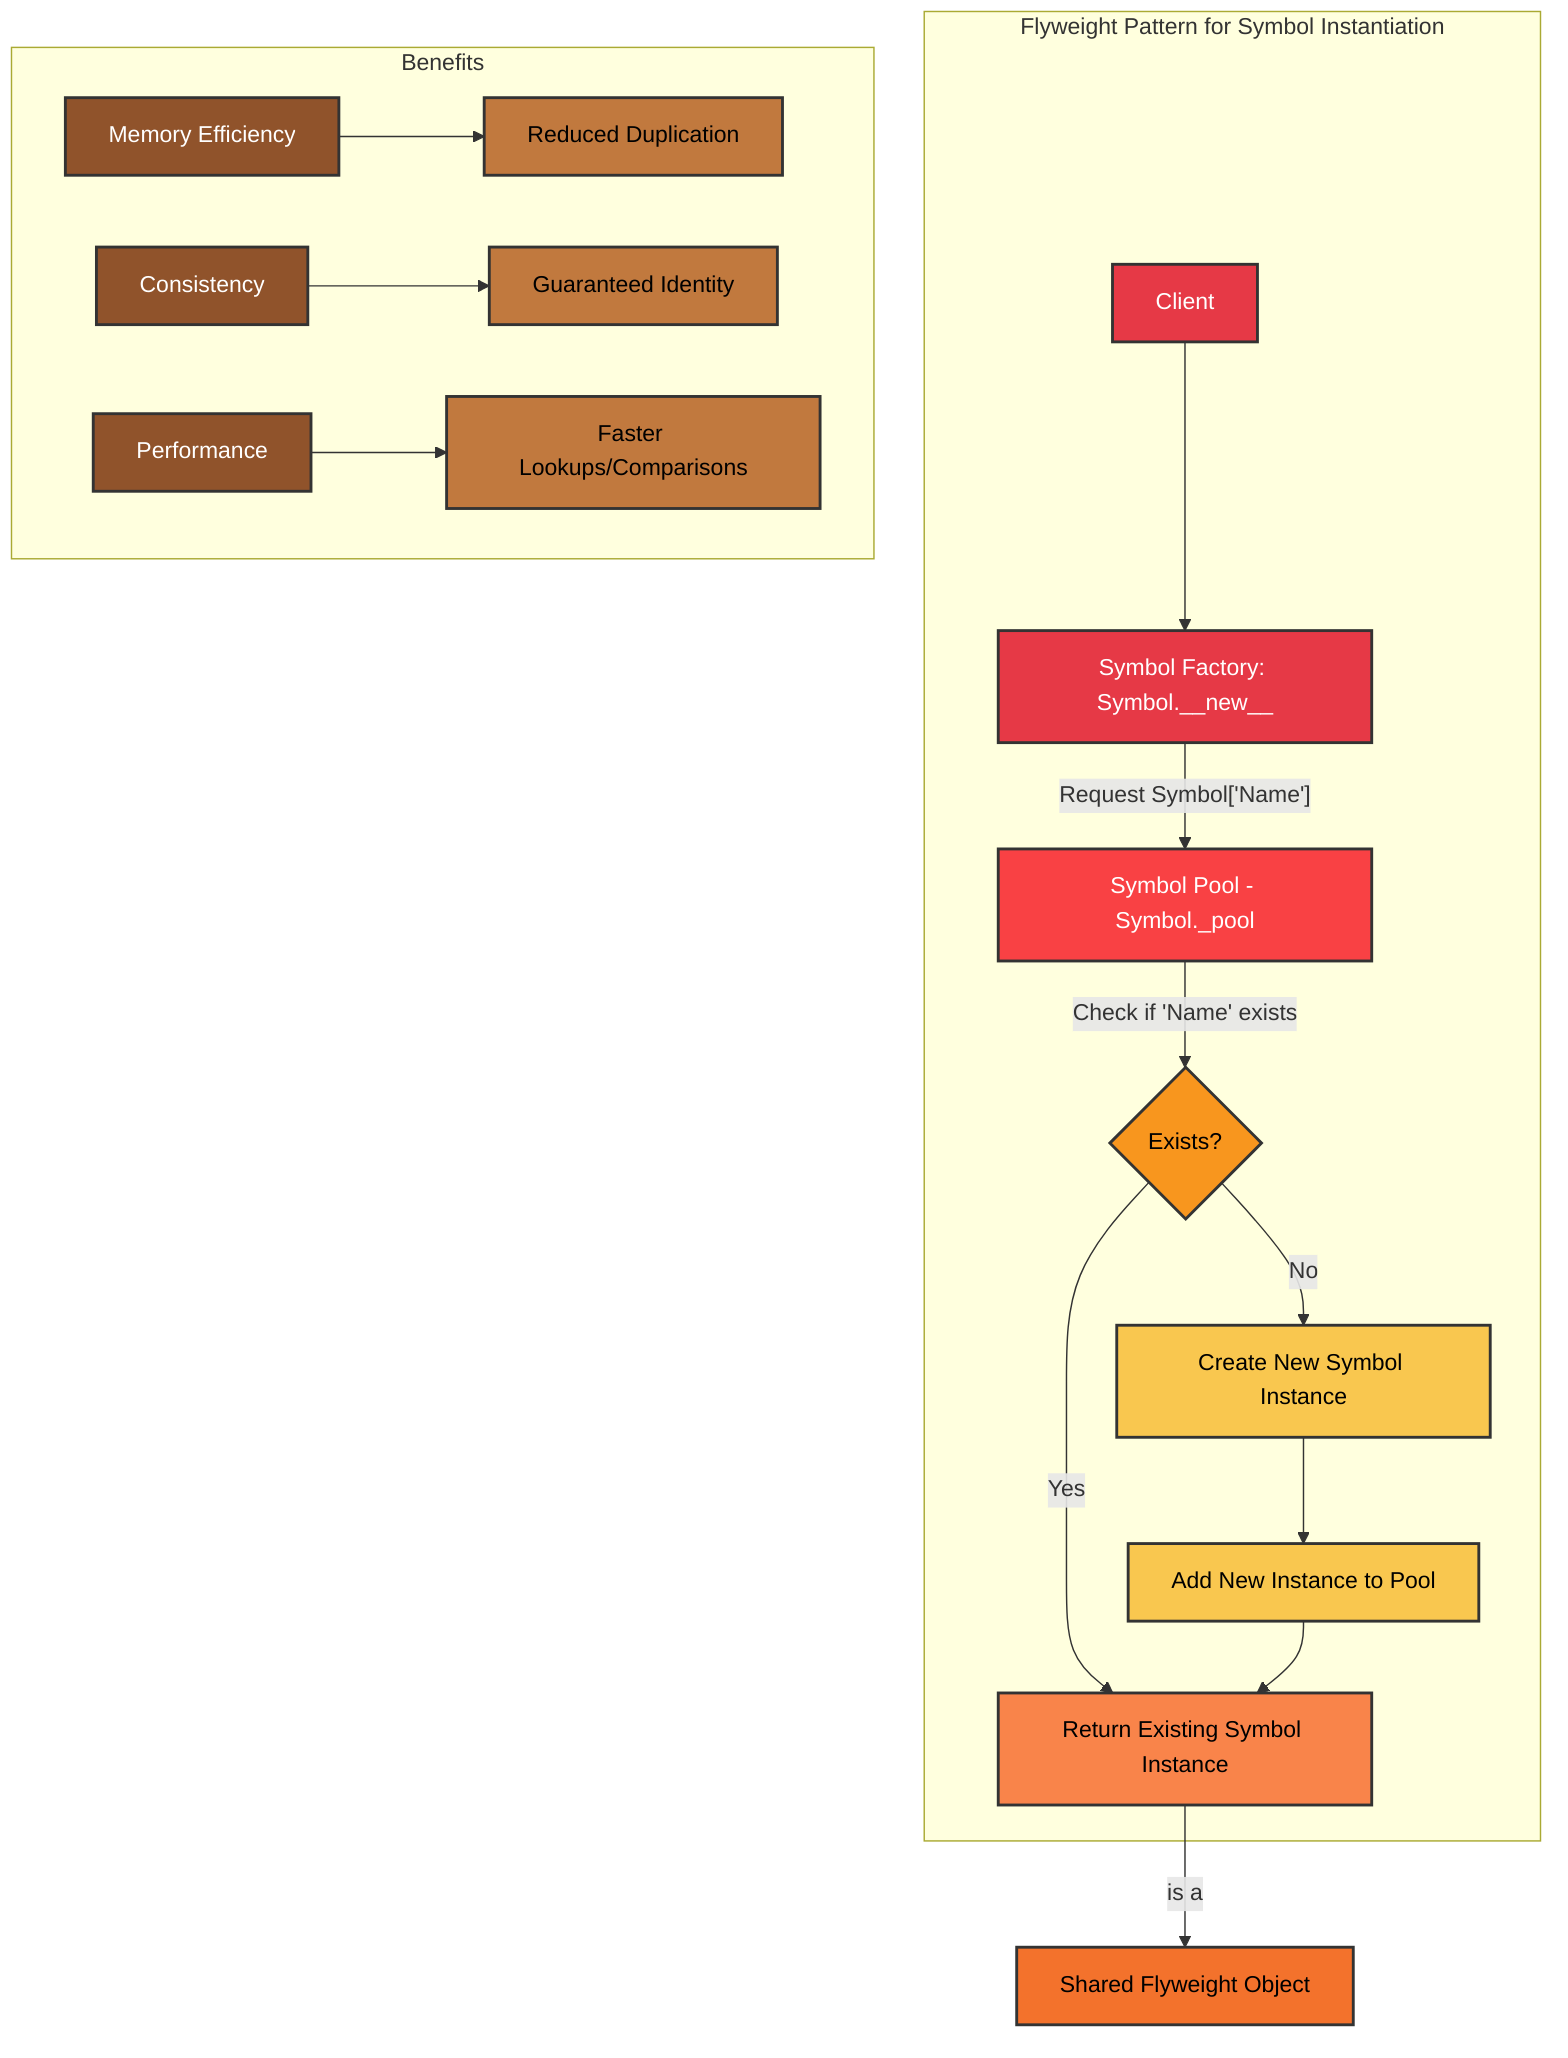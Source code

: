 graph TB
    subgraph "Flyweight Pattern for Symbol Instantiation"
        A[Client] --> B[Symbol Factory: Symbol.__new__];
        B -- "Request Symbol['Name']" --> C[Symbol Pool - Symbol._pool];
        C -- "Check if 'Name' exists" --> D{Exists?};
        D -- "Yes" --> E[Return Existing Symbol Instance];
        D -- "No" --> F[Create New Symbol Instance];
        F --> G[Add New Instance to Pool];
        G --> E;
    end

    subgraph "Benefits"
        H[Memory Efficiency] --> I[Reduced Duplication];
        J[Consistency] --> K[Guaranteed Identity];
        L[Performance] --> M[Faster Lookups/Comparisons];
    end

    E -- "is a" --> N[Shared Flyweight Object];

    %% Main process flow - warm red/orange tones
    style A fill:#e63946,stroke:#333,stroke-width:2px,color:#FFFFFF;
    style B fill:#e63946,stroke:#333,stroke-width:2px,color:#FFFFFF;
    style C fill:#f94144,stroke:#333,stroke-width:2px,color:#FFFFFF;
    style D fill:#f8961e,stroke:#333,stroke-width:2px,color:#000000;
    style E fill:#f9844a,stroke:#333,stroke-width:2px,color:#000000;
    style F fill:#f9c74f,stroke:#333,stroke-width:2px,color:#000000;
    style G fill:#f9c74f,stroke:#333,stroke-width:2px,color:#000000;
    style N fill:#f3722c,stroke:#333,stroke-width:2px,color:#000000;

    %% Benefits section - warm purple/brown tones
    style H fill:#90532b,stroke:#333,stroke-width:2px,color:#FFFFFF;
    style I fill:#c1793e,stroke:#333,stroke-width:2px,color:#000000;
    style J fill:#90532b,stroke:#333,stroke-width:2px,color:#FFFFFF;
    style K fill:#c1793e,stroke:#333,stroke-width:2px,color:#000000;
    style L fill:#90532b,stroke:#333,stroke-width:2px,color:#FFFFFF;
    style M fill:#c1793e,stroke:#333,stroke-width:2px,color:#000000;